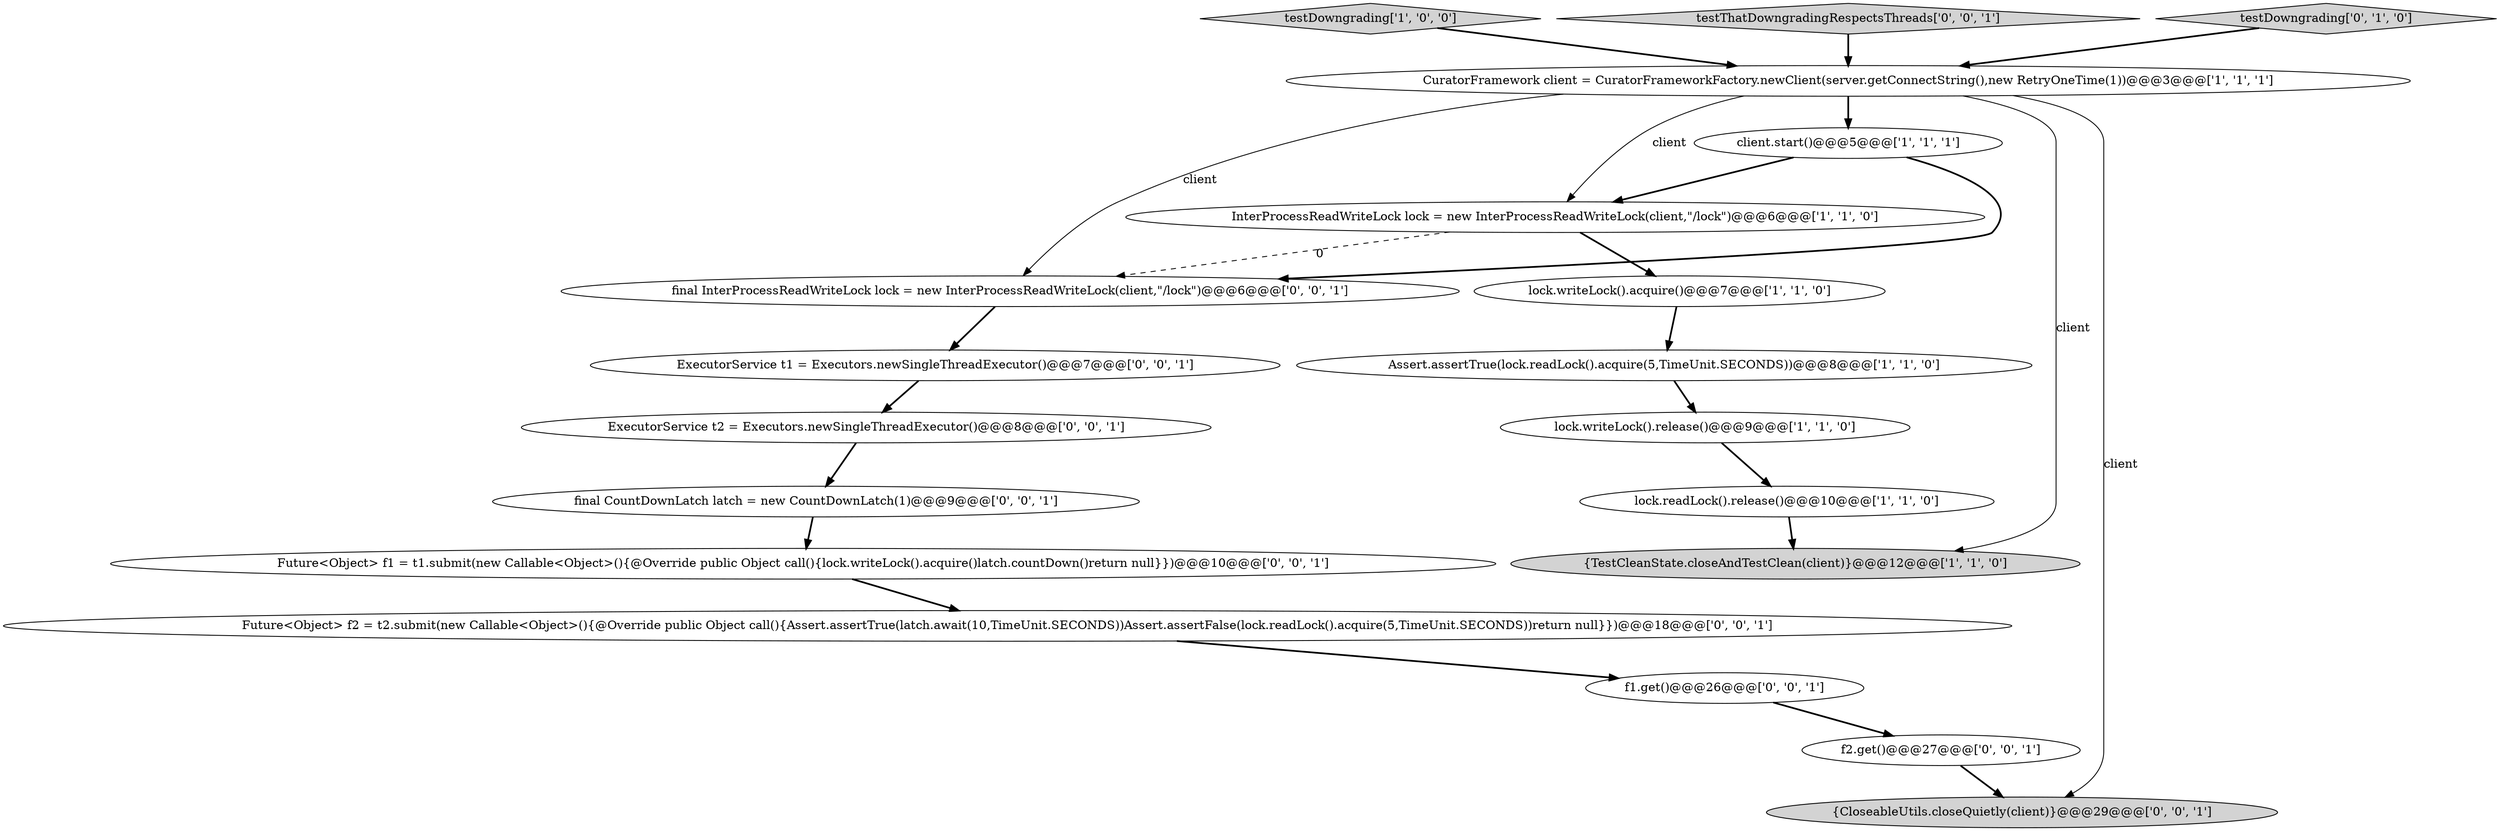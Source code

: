 digraph {
2 [style = filled, label = "{TestCleanState.closeAndTestClean(client)}@@@12@@@['1', '1', '0']", fillcolor = lightgray, shape = ellipse image = "AAA0AAABBB1BBB"];
3 [style = filled, label = "testDowngrading['1', '0', '0']", fillcolor = lightgray, shape = diamond image = "AAA0AAABBB1BBB"];
16 [style = filled, label = "Future<Object> f2 = t2.submit(new Callable<Object>(){@Override public Object call(){Assert.assertTrue(latch.await(10,TimeUnit.SECONDS))Assert.assertFalse(lock.readLock().acquire(5,TimeUnit.SECONDS))return null}})@@@18@@@['0', '0', '1']", fillcolor = white, shape = ellipse image = "AAA0AAABBB3BBB"];
14 [style = filled, label = "ExecutorService t1 = Executors.newSingleThreadExecutor()@@@7@@@['0', '0', '1']", fillcolor = white, shape = ellipse image = "AAA0AAABBB3BBB"];
4 [style = filled, label = "InterProcessReadWriteLock lock = new InterProcessReadWriteLock(client,\"/lock\")@@@6@@@['1', '1', '0']", fillcolor = white, shape = ellipse image = "AAA0AAABBB1BBB"];
0 [style = filled, label = "lock.readLock().release()@@@10@@@['1', '1', '0']", fillcolor = white, shape = ellipse image = "AAA0AAABBB1BBB"];
6 [style = filled, label = "lock.writeLock().release()@@@9@@@['1', '1', '0']", fillcolor = white, shape = ellipse image = "AAA0AAABBB1BBB"];
15 [style = filled, label = "ExecutorService t2 = Executors.newSingleThreadExecutor()@@@8@@@['0', '0', '1']", fillcolor = white, shape = ellipse image = "AAA0AAABBB3BBB"];
1 [style = filled, label = "lock.writeLock().acquire()@@@7@@@['1', '1', '0']", fillcolor = white, shape = ellipse image = "AAA0AAABBB1BBB"];
8 [style = filled, label = "client.start()@@@5@@@['1', '1', '1']", fillcolor = white, shape = ellipse image = "AAA0AAABBB1BBB"];
13 [style = filled, label = "testThatDowngradingRespectsThreads['0', '0', '1']", fillcolor = lightgray, shape = diamond image = "AAA0AAABBB3BBB"];
12 [style = filled, label = "{CloseableUtils.closeQuietly(client)}@@@29@@@['0', '0', '1']", fillcolor = lightgray, shape = ellipse image = "AAA0AAABBB3BBB"];
9 [style = filled, label = "testDowngrading['0', '1', '0']", fillcolor = lightgray, shape = diamond image = "AAA0AAABBB2BBB"];
11 [style = filled, label = "f2.get()@@@27@@@['0', '0', '1']", fillcolor = white, shape = ellipse image = "AAA0AAABBB3BBB"];
17 [style = filled, label = "f1.get()@@@26@@@['0', '0', '1']", fillcolor = white, shape = ellipse image = "AAA0AAABBB3BBB"];
18 [style = filled, label = "final CountDownLatch latch = new CountDownLatch(1)@@@9@@@['0', '0', '1']", fillcolor = white, shape = ellipse image = "AAA0AAABBB3BBB"];
10 [style = filled, label = "Future<Object> f1 = t1.submit(new Callable<Object>(){@Override public Object call(){lock.writeLock().acquire()latch.countDown()return null}})@@@10@@@['0', '0', '1']", fillcolor = white, shape = ellipse image = "AAA0AAABBB3BBB"];
19 [style = filled, label = "final InterProcessReadWriteLock lock = new InterProcessReadWriteLock(client,\"/lock\")@@@6@@@['0', '0', '1']", fillcolor = white, shape = ellipse image = "AAA0AAABBB3BBB"];
5 [style = filled, label = "Assert.assertTrue(lock.readLock().acquire(5,TimeUnit.SECONDS))@@@8@@@['1', '1', '0']", fillcolor = white, shape = ellipse image = "AAA0AAABBB1BBB"];
7 [style = filled, label = "CuratorFramework client = CuratorFrameworkFactory.newClient(server.getConnectString(),new RetryOneTime(1))@@@3@@@['1', '1', '1']", fillcolor = white, shape = ellipse image = "AAA0AAABBB1BBB"];
10->16 [style = bold, label=""];
7->8 [style = bold, label=""];
13->7 [style = bold, label=""];
11->12 [style = bold, label=""];
8->4 [style = bold, label=""];
15->18 [style = bold, label=""];
6->0 [style = bold, label=""];
7->19 [style = solid, label="client"];
3->7 [style = bold, label=""];
4->1 [style = bold, label=""];
7->12 [style = solid, label="client"];
7->2 [style = solid, label="client"];
18->10 [style = bold, label=""];
17->11 [style = bold, label=""];
16->17 [style = bold, label=""];
19->14 [style = bold, label=""];
0->2 [style = bold, label=""];
4->19 [style = dashed, label="0"];
14->15 [style = bold, label=""];
7->4 [style = solid, label="client"];
5->6 [style = bold, label=""];
8->19 [style = bold, label=""];
1->5 [style = bold, label=""];
9->7 [style = bold, label=""];
}
